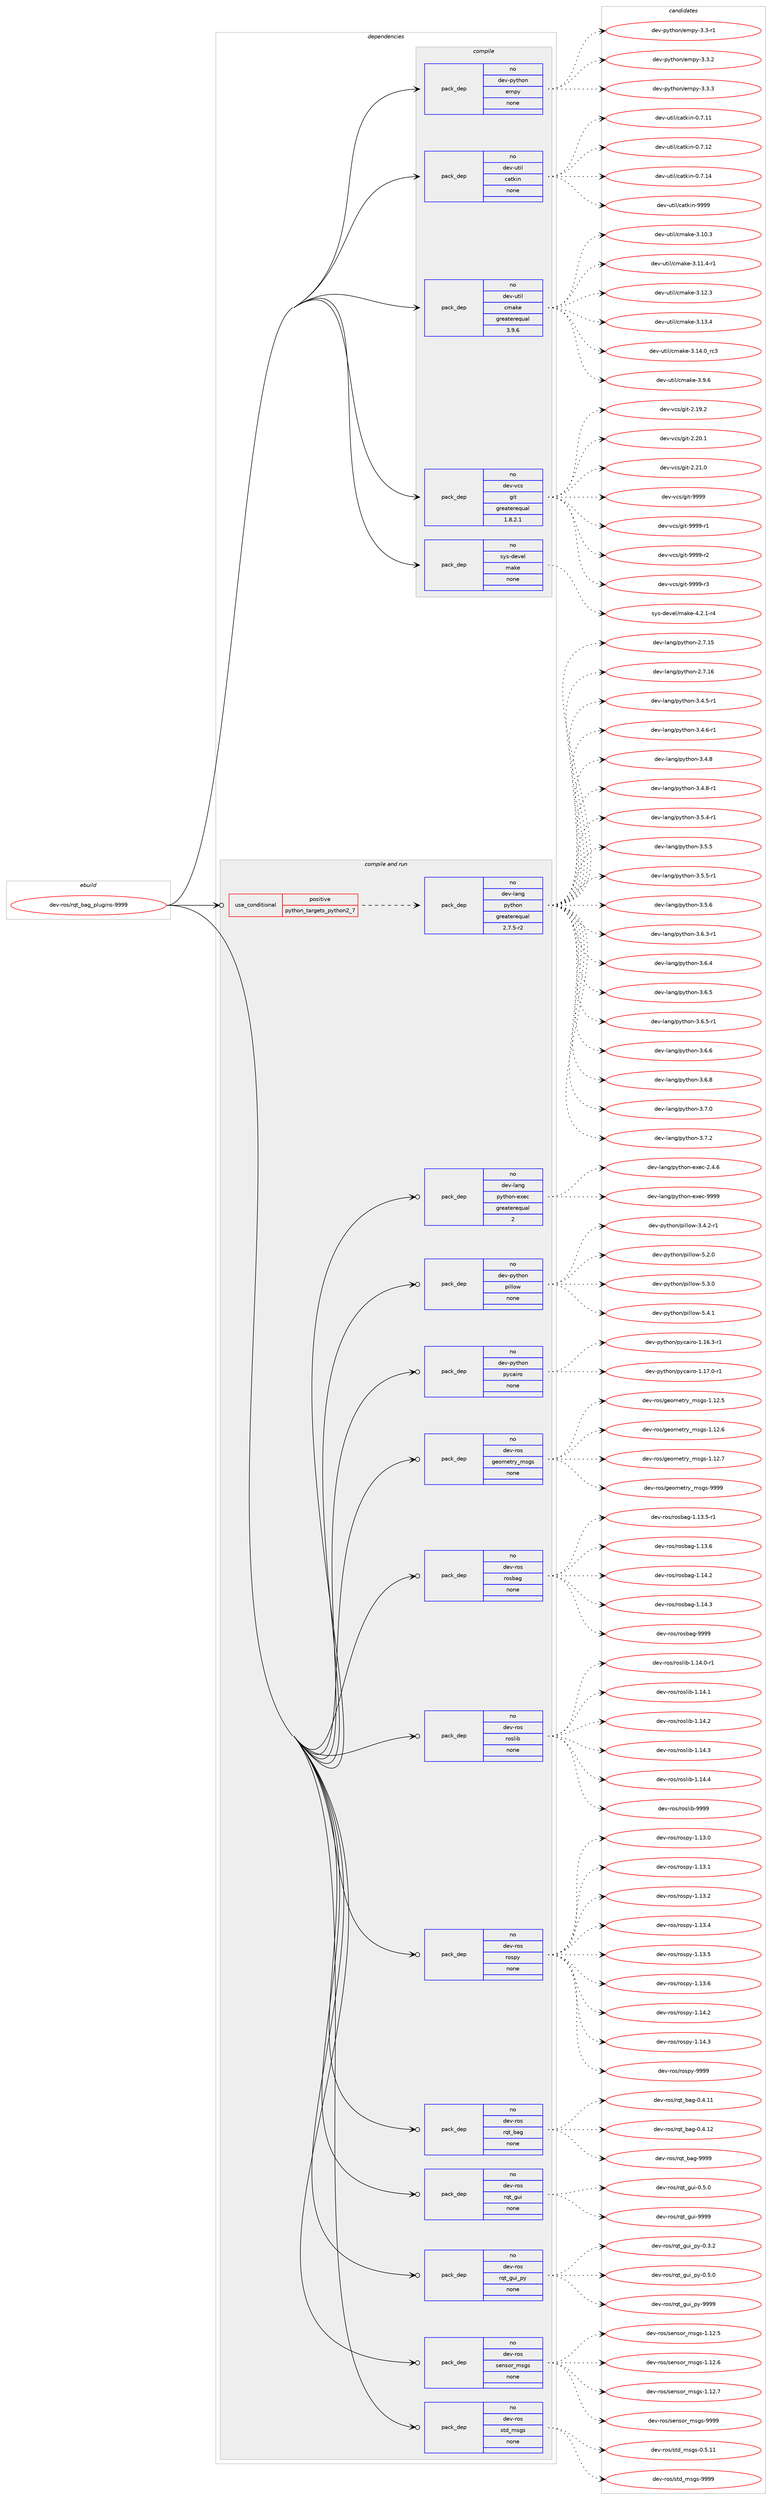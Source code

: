 digraph prolog {

# *************
# Graph options
# *************

newrank=true;
concentrate=true;
compound=true;
graph [rankdir=LR,fontname=Helvetica,fontsize=10,ranksep=1.5];#, ranksep=2.5, nodesep=0.2];
edge  [arrowhead=vee];
node  [fontname=Helvetica,fontsize=10];

# **********
# The ebuild
# **********

subgraph cluster_leftcol {
color=gray;
rank=same;
label=<<i>ebuild</i>>;
id [label="dev-ros/rqt_bag_plugins-9999", color=red, width=4, href="../dev-ros/rqt_bag_plugins-9999.svg"];
}

# ****************
# The dependencies
# ****************

subgraph cluster_midcol {
color=gray;
label=<<i>dependencies</i>>;
subgraph cluster_compile {
fillcolor="#eeeeee";
style=filled;
label=<<i>compile</i>>;
subgraph pack1055176 {
dependency1469039 [label=<<TABLE BORDER="0" CELLBORDER="1" CELLSPACING="0" CELLPADDING="4" WIDTH="220"><TR><TD ROWSPAN="6" CELLPADDING="30">pack_dep</TD></TR><TR><TD WIDTH="110">no</TD></TR><TR><TD>dev-python</TD></TR><TR><TD>empy</TD></TR><TR><TD>none</TD></TR><TR><TD></TD></TR></TABLE>>, shape=none, color=blue];
}
id:e -> dependency1469039:w [weight=20,style="solid",arrowhead="vee"];
subgraph pack1055177 {
dependency1469040 [label=<<TABLE BORDER="0" CELLBORDER="1" CELLSPACING="0" CELLPADDING="4" WIDTH="220"><TR><TD ROWSPAN="6" CELLPADDING="30">pack_dep</TD></TR><TR><TD WIDTH="110">no</TD></TR><TR><TD>dev-util</TD></TR><TR><TD>catkin</TD></TR><TR><TD>none</TD></TR><TR><TD></TD></TR></TABLE>>, shape=none, color=blue];
}
id:e -> dependency1469040:w [weight=20,style="solid",arrowhead="vee"];
subgraph pack1055178 {
dependency1469041 [label=<<TABLE BORDER="0" CELLBORDER="1" CELLSPACING="0" CELLPADDING="4" WIDTH="220"><TR><TD ROWSPAN="6" CELLPADDING="30">pack_dep</TD></TR><TR><TD WIDTH="110">no</TD></TR><TR><TD>dev-util</TD></TR><TR><TD>cmake</TD></TR><TR><TD>greaterequal</TD></TR><TR><TD>3.9.6</TD></TR></TABLE>>, shape=none, color=blue];
}
id:e -> dependency1469041:w [weight=20,style="solid",arrowhead="vee"];
subgraph pack1055179 {
dependency1469042 [label=<<TABLE BORDER="0" CELLBORDER="1" CELLSPACING="0" CELLPADDING="4" WIDTH="220"><TR><TD ROWSPAN="6" CELLPADDING="30">pack_dep</TD></TR><TR><TD WIDTH="110">no</TD></TR><TR><TD>dev-vcs</TD></TR><TR><TD>git</TD></TR><TR><TD>greaterequal</TD></TR><TR><TD>1.8.2.1</TD></TR></TABLE>>, shape=none, color=blue];
}
id:e -> dependency1469042:w [weight=20,style="solid",arrowhead="vee"];
subgraph pack1055180 {
dependency1469043 [label=<<TABLE BORDER="0" CELLBORDER="1" CELLSPACING="0" CELLPADDING="4" WIDTH="220"><TR><TD ROWSPAN="6" CELLPADDING="30">pack_dep</TD></TR><TR><TD WIDTH="110">no</TD></TR><TR><TD>sys-devel</TD></TR><TR><TD>make</TD></TR><TR><TD>none</TD></TR><TR><TD></TD></TR></TABLE>>, shape=none, color=blue];
}
id:e -> dependency1469043:w [weight=20,style="solid",arrowhead="vee"];
}
subgraph cluster_compileandrun {
fillcolor="#eeeeee";
style=filled;
label=<<i>compile and run</i>>;
subgraph cond390473 {
dependency1469044 [label=<<TABLE BORDER="0" CELLBORDER="1" CELLSPACING="0" CELLPADDING="4"><TR><TD ROWSPAN="3" CELLPADDING="10">use_conditional</TD></TR><TR><TD>positive</TD></TR><TR><TD>python_targets_python2_7</TD></TR></TABLE>>, shape=none, color=red];
subgraph pack1055181 {
dependency1469045 [label=<<TABLE BORDER="0" CELLBORDER="1" CELLSPACING="0" CELLPADDING="4" WIDTH="220"><TR><TD ROWSPAN="6" CELLPADDING="30">pack_dep</TD></TR><TR><TD WIDTH="110">no</TD></TR><TR><TD>dev-lang</TD></TR><TR><TD>python</TD></TR><TR><TD>greaterequal</TD></TR><TR><TD>2.7.5-r2</TD></TR></TABLE>>, shape=none, color=blue];
}
dependency1469044:e -> dependency1469045:w [weight=20,style="dashed",arrowhead="vee"];
}
id:e -> dependency1469044:w [weight=20,style="solid",arrowhead="odotvee"];
subgraph pack1055182 {
dependency1469046 [label=<<TABLE BORDER="0" CELLBORDER="1" CELLSPACING="0" CELLPADDING="4" WIDTH="220"><TR><TD ROWSPAN="6" CELLPADDING="30">pack_dep</TD></TR><TR><TD WIDTH="110">no</TD></TR><TR><TD>dev-lang</TD></TR><TR><TD>python-exec</TD></TR><TR><TD>greaterequal</TD></TR><TR><TD>2</TD></TR></TABLE>>, shape=none, color=blue];
}
id:e -> dependency1469046:w [weight=20,style="solid",arrowhead="odotvee"];
subgraph pack1055183 {
dependency1469047 [label=<<TABLE BORDER="0" CELLBORDER="1" CELLSPACING="0" CELLPADDING="4" WIDTH="220"><TR><TD ROWSPAN="6" CELLPADDING="30">pack_dep</TD></TR><TR><TD WIDTH="110">no</TD></TR><TR><TD>dev-python</TD></TR><TR><TD>pillow</TD></TR><TR><TD>none</TD></TR><TR><TD></TD></TR></TABLE>>, shape=none, color=blue];
}
id:e -> dependency1469047:w [weight=20,style="solid",arrowhead="odotvee"];
subgraph pack1055184 {
dependency1469048 [label=<<TABLE BORDER="0" CELLBORDER="1" CELLSPACING="0" CELLPADDING="4" WIDTH="220"><TR><TD ROWSPAN="6" CELLPADDING="30">pack_dep</TD></TR><TR><TD WIDTH="110">no</TD></TR><TR><TD>dev-python</TD></TR><TR><TD>pycairo</TD></TR><TR><TD>none</TD></TR><TR><TD></TD></TR></TABLE>>, shape=none, color=blue];
}
id:e -> dependency1469048:w [weight=20,style="solid",arrowhead="odotvee"];
subgraph pack1055185 {
dependency1469049 [label=<<TABLE BORDER="0" CELLBORDER="1" CELLSPACING="0" CELLPADDING="4" WIDTH="220"><TR><TD ROWSPAN="6" CELLPADDING="30">pack_dep</TD></TR><TR><TD WIDTH="110">no</TD></TR><TR><TD>dev-ros</TD></TR><TR><TD>geometry_msgs</TD></TR><TR><TD>none</TD></TR><TR><TD></TD></TR></TABLE>>, shape=none, color=blue];
}
id:e -> dependency1469049:w [weight=20,style="solid",arrowhead="odotvee"];
subgraph pack1055186 {
dependency1469050 [label=<<TABLE BORDER="0" CELLBORDER="1" CELLSPACING="0" CELLPADDING="4" WIDTH="220"><TR><TD ROWSPAN="6" CELLPADDING="30">pack_dep</TD></TR><TR><TD WIDTH="110">no</TD></TR><TR><TD>dev-ros</TD></TR><TR><TD>rosbag</TD></TR><TR><TD>none</TD></TR><TR><TD></TD></TR></TABLE>>, shape=none, color=blue];
}
id:e -> dependency1469050:w [weight=20,style="solid",arrowhead="odotvee"];
subgraph pack1055187 {
dependency1469051 [label=<<TABLE BORDER="0" CELLBORDER="1" CELLSPACING="0" CELLPADDING="4" WIDTH="220"><TR><TD ROWSPAN="6" CELLPADDING="30">pack_dep</TD></TR><TR><TD WIDTH="110">no</TD></TR><TR><TD>dev-ros</TD></TR><TR><TD>roslib</TD></TR><TR><TD>none</TD></TR><TR><TD></TD></TR></TABLE>>, shape=none, color=blue];
}
id:e -> dependency1469051:w [weight=20,style="solid",arrowhead="odotvee"];
subgraph pack1055188 {
dependency1469052 [label=<<TABLE BORDER="0" CELLBORDER="1" CELLSPACING="0" CELLPADDING="4" WIDTH="220"><TR><TD ROWSPAN="6" CELLPADDING="30">pack_dep</TD></TR><TR><TD WIDTH="110">no</TD></TR><TR><TD>dev-ros</TD></TR><TR><TD>rospy</TD></TR><TR><TD>none</TD></TR><TR><TD></TD></TR></TABLE>>, shape=none, color=blue];
}
id:e -> dependency1469052:w [weight=20,style="solid",arrowhead="odotvee"];
subgraph pack1055189 {
dependency1469053 [label=<<TABLE BORDER="0" CELLBORDER="1" CELLSPACING="0" CELLPADDING="4" WIDTH="220"><TR><TD ROWSPAN="6" CELLPADDING="30">pack_dep</TD></TR><TR><TD WIDTH="110">no</TD></TR><TR><TD>dev-ros</TD></TR><TR><TD>rqt_bag</TD></TR><TR><TD>none</TD></TR><TR><TD></TD></TR></TABLE>>, shape=none, color=blue];
}
id:e -> dependency1469053:w [weight=20,style="solid",arrowhead="odotvee"];
subgraph pack1055190 {
dependency1469054 [label=<<TABLE BORDER="0" CELLBORDER="1" CELLSPACING="0" CELLPADDING="4" WIDTH="220"><TR><TD ROWSPAN="6" CELLPADDING="30">pack_dep</TD></TR><TR><TD WIDTH="110">no</TD></TR><TR><TD>dev-ros</TD></TR><TR><TD>rqt_gui</TD></TR><TR><TD>none</TD></TR><TR><TD></TD></TR></TABLE>>, shape=none, color=blue];
}
id:e -> dependency1469054:w [weight=20,style="solid",arrowhead="odotvee"];
subgraph pack1055191 {
dependency1469055 [label=<<TABLE BORDER="0" CELLBORDER="1" CELLSPACING="0" CELLPADDING="4" WIDTH="220"><TR><TD ROWSPAN="6" CELLPADDING="30">pack_dep</TD></TR><TR><TD WIDTH="110">no</TD></TR><TR><TD>dev-ros</TD></TR><TR><TD>rqt_gui_py</TD></TR><TR><TD>none</TD></TR><TR><TD></TD></TR></TABLE>>, shape=none, color=blue];
}
id:e -> dependency1469055:w [weight=20,style="solid",arrowhead="odotvee"];
subgraph pack1055192 {
dependency1469056 [label=<<TABLE BORDER="0" CELLBORDER="1" CELLSPACING="0" CELLPADDING="4" WIDTH="220"><TR><TD ROWSPAN="6" CELLPADDING="30">pack_dep</TD></TR><TR><TD WIDTH="110">no</TD></TR><TR><TD>dev-ros</TD></TR><TR><TD>sensor_msgs</TD></TR><TR><TD>none</TD></TR><TR><TD></TD></TR></TABLE>>, shape=none, color=blue];
}
id:e -> dependency1469056:w [weight=20,style="solid",arrowhead="odotvee"];
subgraph pack1055193 {
dependency1469057 [label=<<TABLE BORDER="0" CELLBORDER="1" CELLSPACING="0" CELLPADDING="4" WIDTH="220"><TR><TD ROWSPAN="6" CELLPADDING="30">pack_dep</TD></TR><TR><TD WIDTH="110">no</TD></TR><TR><TD>dev-ros</TD></TR><TR><TD>std_msgs</TD></TR><TR><TD>none</TD></TR><TR><TD></TD></TR></TABLE>>, shape=none, color=blue];
}
id:e -> dependency1469057:w [weight=20,style="solid",arrowhead="odotvee"];
}
subgraph cluster_run {
fillcolor="#eeeeee";
style=filled;
label=<<i>run</i>>;
}
}

# **************
# The candidates
# **************

subgraph cluster_choices {
rank=same;
color=gray;
label=<<i>candidates</i>>;

subgraph choice1055176 {
color=black;
nodesep=1;
choice1001011184511212111610411111047101109112121455146514511449 [label="dev-python/empy-3.3-r1", color=red, width=4,href="../dev-python/empy-3.3-r1.svg"];
choice1001011184511212111610411111047101109112121455146514650 [label="dev-python/empy-3.3.2", color=red, width=4,href="../dev-python/empy-3.3.2.svg"];
choice1001011184511212111610411111047101109112121455146514651 [label="dev-python/empy-3.3.3", color=red, width=4,href="../dev-python/empy-3.3.3.svg"];
dependency1469039:e -> choice1001011184511212111610411111047101109112121455146514511449:w [style=dotted,weight="100"];
dependency1469039:e -> choice1001011184511212111610411111047101109112121455146514650:w [style=dotted,weight="100"];
dependency1469039:e -> choice1001011184511212111610411111047101109112121455146514651:w [style=dotted,weight="100"];
}
subgraph choice1055177 {
color=black;
nodesep=1;
choice1001011184511711610510847999711610710511045484655464949 [label="dev-util/catkin-0.7.11", color=red, width=4,href="../dev-util/catkin-0.7.11.svg"];
choice1001011184511711610510847999711610710511045484655464950 [label="dev-util/catkin-0.7.12", color=red, width=4,href="../dev-util/catkin-0.7.12.svg"];
choice1001011184511711610510847999711610710511045484655464952 [label="dev-util/catkin-0.7.14", color=red, width=4,href="../dev-util/catkin-0.7.14.svg"];
choice100101118451171161051084799971161071051104557575757 [label="dev-util/catkin-9999", color=red, width=4,href="../dev-util/catkin-9999.svg"];
dependency1469040:e -> choice1001011184511711610510847999711610710511045484655464949:w [style=dotted,weight="100"];
dependency1469040:e -> choice1001011184511711610510847999711610710511045484655464950:w [style=dotted,weight="100"];
dependency1469040:e -> choice1001011184511711610510847999711610710511045484655464952:w [style=dotted,weight="100"];
dependency1469040:e -> choice100101118451171161051084799971161071051104557575757:w [style=dotted,weight="100"];
}
subgraph choice1055178 {
color=black;
nodesep=1;
choice1001011184511711610510847991099710710145514649484651 [label="dev-util/cmake-3.10.3", color=red, width=4,href="../dev-util/cmake-3.10.3.svg"];
choice10010111845117116105108479910997107101455146494946524511449 [label="dev-util/cmake-3.11.4-r1", color=red, width=4,href="../dev-util/cmake-3.11.4-r1.svg"];
choice1001011184511711610510847991099710710145514649504651 [label="dev-util/cmake-3.12.3", color=red, width=4,href="../dev-util/cmake-3.12.3.svg"];
choice1001011184511711610510847991099710710145514649514652 [label="dev-util/cmake-3.13.4", color=red, width=4,href="../dev-util/cmake-3.13.4.svg"];
choice1001011184511711610510847991099710710145514649524648951149951 [label="dev-util/cmake-3.14.0_rc3", color=red, width=4,href="../dev-util/cmake-3.14.0_rc3.svg"];
choice10010111845117116105108479910997107101455146574654 [label="dev-util/cmake-3.9.6", color=red, width=4,href="../dev-util/cmake-3.9.6.svg"];
dependency1469041:e -> choice1001011184511711610510847991099710710145514649484651:w [style=dotted,weight="100"];
dependency1469041:e -> choice10010111845117116105108479910997107101455146494946524511449:w [style=dotted,weight="100"];
dependency1469041:e -> choice1001011184511711610510847991099710710145514649504651:w [style=dotted,weight="100"];
dependency1469041:e -> choice1001011184511711610510847991099710710145514649514652:w [style=dotted,weight="100"];
dependency1469041:e -> choice1001011184511711610510847991099710710145514649524648951149951:w [style=dotted,weight="100"];
dependency1469041:e -> choice10010111845117116105108479910997107101455146574654:w [style=dotted,weight="100"];
}
subgraph choice1055179 {
color=black;
nodesep=1;
choice10010111845118991154710310511645504649574650 [label="dev-vcs/git-2.19.2", color=red, width=4,href="../dev-vcs/git-2.19.2.svg"];
choice10010111845118991154710310511645504650484649 [label="dev-vcs/git-2.20.1", color=red, width=4,href="../dev-vcs/git-2.20.1.svg"];
choice10010111845118991154710310511645504650494648 [label="dev-vcs/git-2.21.0", color=red, width=4,href="../dev-vcs/git-2.21.0.svg"];
choice1001011184511899115471031051164557575757 [label="dev-vcs/git-9999", color=red, width=4,href="../dev-vcs/git-9999.svg"];
choice10010111845118991154710310511645575757574511449 [label="dev-vcs/git-9999-r1", color=red, width=4,href="../dev-vcs/git-9999-r1.svg"];
choice10010111845118991154710310511645575757574511450 [label="dev-vcs/git-9999-r2", color=red, width=4,href="../dev-vcs/git-9999-r2.svg"];
choice10010111845118991154710310511645575757574511451 [label="dev-vcs/git-9999-r3", color=red, width=4,href="../dev-vcs/git-9999-r3.svg"];
dependency1469042:e -> choice10010111845118991154710310511645504649574650:w [style=dotted,weight="100"];
dependency1469042:e -> choice10010111845118991154710310511645504650484649:w [style=dotted,weight="100"];
dependency1469042:e -> choice10010111845118991154710310511645504650494648:w [style=dotted,weight="100"];
dependency1469042:e -> choice1001011184511899115471031051164557575757:w [style=dotted,weight="100"];
dependency1469042:e -> choice10010111845118991154710310511645575757574511449:w [style=dotted,weight="100"];
dependency1469042:e -> choice10010111845118991154710310511645575757574511450:w [style=dotted,weight="100"];
dependency1469042:e -> choice10010111845118991154710310511645575757574511451:w [style=dotted,weight="100"];
}
subgraph choice1055180 {
color=black;
nodesep=1;
choice1151211154510010111810110847109971071014552465046494511452 [label="sys-devel/make-4.2.1-r4", color=red, width=4,href="../sys-devel/make-4.2.1-r4.svg"];
dependency1469043:e -> choice1151211154510010111810110847109971071014552465046494511452:w [style=dotted,weight="100"];
}
subgraph choice1055181 {
color=black;
nodesep=1;
choice10010111845108971101034711212111610411111045504655464953 [label="dev-lang/python-2.7.15", color=red, width=4,href="../dev-lang/python-2.7.15.svg"];
choice10010111845108971101034711212111610411111045504655464954 [label="dev-lang/python-2.7.16", color=red, width=4,href="../dev-lang/python-2.7.16.svg"];
choice1001011184510897110103471121211161041111104551465246534511449 [label="dev-lang/python-3.4.5-r1", color=red, width=4,href="../dev-lang/python-3.4.5-r1.svg"];
choice1001011184510897110103471121211161041111104551465246544511449 [label="dev-lang/python-3.4.6-r1", color=red, width=4,href="../dev-lang/python-3.4.6-r1.svg"];
choice100101118451089711010347112121116104111110455146524656 [label="dev-lang/python-3.4.8", color=red, width=4,href="../dev-lang/python-3.4.8.svg"];
choice1001011184510897110103471121211161041111104551465246564511449 [label="dev-lang/python-3.4.8-r1", color=red, width=4,href="../dev-lang/python-3.4.8-r1.svg"];
choice1001011184510897110103471121211161041111104551465346524511449 [label="dev-lang/python-3.5.4-r1", color=red, width=4,href="../dev-lang/python-3.5.4-r1.svg"];
choice100101118451089711010347112121116104111110455146534653 [label="dev-lang/python-3.5.5", color=red, width=4,href="../dev-lang/python-3.5.5.svg"];
choice1001011184510897110103471121211161041111104551465346534511449 [label="dev-lang/python-3.5.5-r1", color=red, width=4,href="../dev-lang/python-3.5.5-r1.svg"];
choice100101118451089711010347112121116104111110455146534654 [label="dev-lang/python-3.5.6", color=red, width=4,href="../dev-lang/python-3.5.6.svg"];
choice1001011184510897110103471121211161041111104551465446514511449 [label="dev-lang/python-3.6.3-r1", color=red, width=4,href="../dev-lang/python-3.6.3-r1.svg"];
choice100101118451089711010347112121116104111110455146544652 [label="dev-lang/python-3.6.4", color=red, width=4,href="../dev-lang/python-3.6.4.svg"];
choice100101118451089711010347112121116104111110455146544653 [label="dev-lang/python-3.6.5", color=red, width=4,href="../dev-lang/python-3.6.5.svg"];
choice1001011184510897110103471121211161041111104551465446534511449 [label="dev-lang/python-3.6.5-r1", color=red, width=4,href="../dev-lang/python-3.6.5-r1.svg"];
choice100101118451089711010347112121116104111110455146544654 [label="dev-lang/python-3.6.6", color=red, width=4,href="../dev-lang/python-3.6.6.svg"];
choice100101118451089711010347112121116104111110455146544656 [label="dev-lang/python-3.6.8", color=red, width=4,href="../dev-lang/python-3.6.8.svg"];
choice100101118451089711010347112121116104111110455146554648 [label="dev-lang/python-3.7.0", color=red, width=4,href="../dev-lang/python-3.7.0.svg"];
choice100101118451089711010347112121116104111110455146554650 [label="dev-lang/python-3.7.2", color=red, width=4,href="../dev-lang/python-3.7.2.svg"];
dependency1469045:e -> choice10010111845108971101034711212111610411111045504655464953:w [style=dotted,weight="100"];
dependency1469045:e -> choice10010111845108971101034711212111610411111045504655464954:w [style=dotted,weight="100"];
dependency1469045:e -> choice1001011184510897110103471121211161041111104551465246534511449:w [style=dotted,weight="100"];
dependency1469045:e -> choice1001011184510897110103471121211161041111104551465246544511449:w [style=dotted,weight="100"];
dependency1469045:e -> choice100101118451089711010347112121116104111110455146524656:w [style=dotted,weight="100"];
dependency1469045:e -> choice1001011184510897110103471121211161041111104551465246564511449:w [style=dotted,weight="100"];
dependency1469045:e -> choice1001011184510897110103471121211161041111104551465346524511449:w [style=dotted,weight="100"];
dependency1469045:e -> choice100101118451089711010347112121116104111110455146534653:w [style=dotted,weight="100"];
dependency1469045:e -> choice1001011184510897110103471121211161041111104551465346534511449:w [style=dotted,weight="100"];
dependency1469045:e -> choice100101118451089711010347112121116104111110455146534654:w [style=dotted,weight="100"];
dependency1469045:e -> choice1001011184510897110103471121211161041111104551465446514511449:w [style=dotted,weight="100"];
dependency1469045:e -> choice100101118451089711010347112121116104111110455146544652:w [style=dotted,weight="100"];
dependency1469045:e -> choice100101118451089711010347112121116104111110455146544653:w [style=dotted,weight="100"];
dependency1469045:e -> choice1001011184510897110103471121211161041111104551465446534511449:w [style=dotted,weight="100"];
dependency1469045:e -> choice100101118451089711010347112121116104111110455146544654:w [style=dotted,weight="100"];
dependency1469045:e -> choice100101118451089711010347112121116104111110455146544656:w [style=dotted,weight="100"];
dependency1469045:e -> choice100101118451089711010347112121116104111110455146554648:w [style=dotted,weight="100"];
dependency1469045:e -> choice100101118451089711010347112121116104111110455146554650:w [style=dotted,weight="100"];
}
subgraph choice1055182 {
color=black;
nodesep=1;
choice1001011184510897110103471121211161041111104510112010199455046524654 [label="dev-lang/python-exec-2.4.6", color=red, width=4,href="../dev-lang/python-exec-2.4.6.svg"];
choice10010111845108971101034711212111610411111045101120101994557575757 [label="dev-lang/python-exec-9999", color=red, width=4,href="../dev-lang/python-exec-9999.svg"];
dependency1469046:e -> choice1001011184510897110103471121211161041111104510112010199455046524654:w [style=dotted,weight="100"];
dependency1469046:e -> choice10010111845108971101034711212111610411111045101120101994557575757:w [style=dotted,weight="100"];
}
subgraph choice1055183 {
color=black;
nodesep=1;
choice10010111845112121116104111110471121051081081111194551465246504511449 [label="dev-python/pillow-3.4.2-r1", color=red, width=4,href="../dev-python/pillow-3.4.2-r1.svg"];
choice1001011184511212111610411111047112105108108111119455346504648 [label="dev-python/pillow-5.2.0", color=red, width=4,href="../dev-python/pillow-5.2.0.svg"];
choice1001011184511212111610411111047112105108108111119455346514648 [label="dev-python/pillow-5.3.0", color=red, width=4,href="../dev-python/pillow-5.3.0.svg"];
choice1001011184511212111610411111047112105108108111119455346524649 [label="dev-python/pillow-5.4.1", color=red, width=4,href="../dev-python/pillow-5.4.1.svg"];
dependency1469047:e -> choice10010111845112121116104111110471121051081081111194551465246504511449:w [style=dotted,weight="100"];
dependency1469047:e -> choice1001011184511212111610411111047112105108108111119455346504648:w [style=dotted,weight="100"];
dependency1469047:e -> choice1001011184511212111610411111047112105108108111119455346514648:w [style=dotted,weight="100"];
dependency1469047:e -> choice1001011184511212111610411111047112105108108111119455346524649:w [style=dotted,weight="100"];
}
subgraph choice1055184 {
color=black;
nodesep=1;
choice10010111845112121116104111110471121219997105114111454946495446514511449 [label="dev-python/pycairo-1.16.3-r1", color=red, width=4,href="../dev-python/pycairo-1.16.3-r1.svg"];
choice10010111845112121116104111110471121219997105114111454946495546484511449 [label="dev-python/pycairo-1.17.0-r1", color=red, width=4,href="../dev-python/pycairo-1.17.0-r1.svg"];
dependency1469048:e -> choice10010111845112121116104111110471121219997105114111454946495446514511449:w [style=dotted,weight="100"];
dependency1469048:e -> choice10010111845112121116104111110471121219997105114111454946495546484511449:w [style=dotted,weight="100"];
}
subgraph choice1055185 {
color=black;
nodesep=1;
choice10010111845114111115471031011111091011161141219510911510311545494649504653 [label="dev-ros/geometry_msgs-1.12.5", color=red, width=4,href="../dev-ros/geometry_msgs-1.12.5.svg"];
choice10010111845114111115471031011111091011161141219510911510311545494649504654 [label="dev-ros/geometry_msgs-1.12.6", color=red, width=4,href="../dev-ros/geometry_msgs-1.12.6.svg"];
choice10010111845114111115471031011111091011161141219510911510311545494649504655 [label="dev-ros/geometry_msgs-1.12.7", color=red, width=4,href="../dev-ros/geometry_msgs-1.12.7.svg"];
choice1001011184511411111547103101111109101116114121951091151031154557575757 [label="dev-ros/geometry_msgs-9999", color=red, width=4,href="../dev-ros/geometry_msgs-9999.svg"];
dependency1469049:e -> choice10010111845114111115471031011111091011161141219510911510311545494649504653:w [style=dotted,weight="100"];
dependency1469049:e -> choice10010111845114111115471031011111091011161141219510911510311545494649504654:w [style=dotted,weight="100"];
dependency1469049:e -> choice10010111845114111115471031011111091011161141219510911510311545494649504655:w [style=dotted,weight="100"];
dependency1469049:e -> choice1001011184511411111547103101111109101116114121951091151031154557575757:w [style=dotted,weight="100"];
}
subgraph choice1055186 {
color=black;
nodesep=1;
choice10010111845114111115471141111159897103454946495146534511449 [label="dev-ros/rosbag-1.13.5-r1", color=red, width=4,href="../dev-ros/rosbag-1.13.5-r1.svg"];
choice1001011184511411111547114111115989710345494649514654 [label="dev-ros/rosbag-1.13.6", color=red, width=4,href="../dev-ros/rosbag-1.13.6.svg"];
choice1001011184511411111547114111115989710345494649524650 [label="dev-ros/rosbag-1.14.2", color=red, width=4,href="../dev-ros/rosbag-1.14.2.svg"];
choice1001011184511411111547114111115989710345494649524651 [label="dev-ros/rosbag-1.14.3", color=red, width=4,href="../dev-ros/rosbag-1.14.3.svg"];
choice100101118451141111154711411111598971034557575757 [label="dev-ros/rosbag-9999", color=red, width=4,href="../dev-ros/rosbag-9999.svg"];
dependency1469050:e -> choice10010111845114111115471141111159897103454946495146534511449:w [style=dotted,weight="100"];
dependency1469050:e -> choice1001011184511411111547114111115989710345494649514654:w [style=dotted,weight="100"];
dependency1469050:e -> choice1001011184511411111547114111115989710345494649524650:w [style=dotted,weight="100"];
dependency1469050:e -> choice1001011184511411111547114111115989710345494649524651:w [style=dotted,weight="100"];
dependency1469050:e -> choice100101118451141111154711411111598971034557575757:w [style=dotted,weight="100"];
}
subgraph choice1055187 {
color=black;
nodesep=1;
choice100101118451141111154711411111510810598454946495246484511449 [label="dev-ros/roslib-1.14.0-r1", color=red, width=4,href="../dev-ros/roslib-1.14.0-r1.svg"];
choice10010111845114111115471141111151081059845494649524649 [label="dev-ros/roslib-1.14.1", color=red, width=4,href="../dev-ros/roslib-1.14.1.svg"];
choice10010111845114111115471141111151081059845494649524650 [label="dev-ros/roslib-1.14.2", color=red, width=4,href="../dev-ros/roslib-1.14.2.svg"];
choice10010111845114111115471141111151081059845494649524651 [label="dev-ros/roslib-1.14.3", color=red, width=4,href="../dev-ros/roslib-1.14.3.svg"];
choice10010111845114111115471141111151081059845494649524652 [label="dev-ros/roslib-1.14.4", color=red, width=4,href="../dev-ros/roslib-1.14.4.svg"];
choice1001011184511411111547114111115108105984557575757 [label="dev-ros/roslib-9999", color=red, width=4,href="../dev-ros/roslib-9999.svg"];
dependency1469051:e -> choice100101118451141111154711411111510810598454946495246484511449:w [style=dotted,weight="100"];
dependency1469051:e -> choice10010111845114111115471141111151081059845494649524649:w [style=dotted,weight="100"];
dependency1469051:e -> choice10010111845114111115471141111151081059845494649524650:w [style=dotted,weight="100"];
dependency1469051:e -> choice10010111845114111115471141111151081059845494649524651:w [style=dotted,weight="100"];
dependency1469051:e -> choice10010111845114111115471141111151081059845494649524652:w [style=dotted,weight="100"];
dependency1469051:e -> choice1001011184511411111547114111115108105984557575757:w [style=dotted,weight="100"];
}
subgraph choice1055188 {
color=black;
nodesep=1;
choice100101118451141111154711411111511212145494649514648 [label="dev-ros/rospy-1.13.0", color=red, width=4,href="../dev-ros/rospy-1.13.0.svg"];
choice100101118451141111154711411111511212145494649514649 [label="dev-ros/rospy-1.13.1", color=red, width=4,href="../dev-ros/rospy-1.13.1.svg"];
choice100101118451141111154711411111511212145494649514650 [label="dev-ros/rospy-1.13.2", color=red, width=4,href="../dev-ros/rospy-1.13.2.svg"];
choice100101118451141111154711411111511212145494649514652 [label="dev-ros/rospy-1.13.4", color=red, width=4,href="../dev-ros/rospy-1.13.4.svg"];
choice100101118451141111154711411111511212145494649514653 [label="dev-ros/rospy-1.13.5", color=red, width=4,href="../dev-ros/rospy-1.13.5.svg"];
choice100101118451141111154711411111511212145494649514654 [label="dev-ros/rospy-1.13.6", color=red, width=4,href="../dev-ros/rospy-1.13.6.svg"];
choice100101118451141111154711411111511212145494649524650 [label="dev-ros/rospy-1.14.2", color=red, width=4,href="../dev-ros/rospy-1.14.2.svg"];
choice100101118451141111154711411111511212145494649524651 [label="dev-ros/rospy-1.14.3", color=red, width=4,href="../dev-ros/rospy-1.14.3.svg"];
choice10010111845114111115471141111151121214557575757 [label="dev-ros/rospy-9999", color=red, width=4,href="../dev-ros/rospy-9999.svg"];
dependency1469052:e -> choice100101118451141111154711411111511212145494649514648:w [style=dotted,weight="100"];
dependency1469052:e -> choice100101118451141111154711411111511212145494649514649:w [style=dotted,weight="100"];
dependency1469052:e -> choice100101118451141111154711411111511212145494649514650:w [style=dotted,weight="100"];
dependency1469052:e -> choice100101118451141111154711411111511212145494649514652:w [style=dotted,weight="100"];
dependency1469052:e -> choice100101118451141111154711411111511212145494649514653:w [style=dotted,weight="100"];
dependency1469052:e -> choice100101118451141111154711411111511212145494649514654:w [style=dotted,weight="100"];
dependency1469052:e -> choice100101118451141111154711411111511212145494649524650:w [style=dotted,weight="100"];
dependency1469052:e -> choice100101118451141111154711411111511212145494649524651:w [style=dotted,weight="100"];
dependency1469052:e -> choice10010111845114111115471141111151121214557575757:w [style=dotted,weight="100"];
}
subgraph choice1055189 {
color=black;
nodesep=1;
choice100101118451141111154711411311695989710345484652464949 [label="dev-ros/rqt_bag-0.4.11", color=red, width=4,href="../dev-ros/rqt_bag-0.4.11.svg"];
choice100101118451141111154711411311695989710345484652464950 [label="dev-ros/rqt_bag-0.4.12", color=red, width=4,href="../dev-ros/rqt_bag-0.4.12.svg"];
choice10010111845114111115471141131169598971034557575757 [label="dev-ros/rqt_bag-9999", color=red, width=4,href="../dev-ros/rqt_bag-9999.svg"];
dependency1469053:e -> choice100101118451141111154711411311695989710345484652464949:w [style=dotted,weight="100"];
dependency1469053:e -> choice100101118451141111154711411311695989710345484652464950:w [style=dotted,weight="100"];
dependency1469053:e -> choice10010111845114111115471141131169598971034557575757:w [style=dotted,weight="100"];
}
subgraph choice1055190 {
color=black;
nodesep=1;
choice100101118451141111154711411311695103117105454846534648 [label="dev-ros/rqt_gui-0.5.0", color=red, width=4,href="../dev-ros/rqt_gui-0.5.0.svg"];
choice1001011184511411111547114113116951031171054557575757 [label="dev-ros/rqt_gui-9999", color=red, width=4,href="../dev-ros/rqt_gui-9999.svg"];
dependency1469054:e -> choice100101118451141111154711411311695103117105454846534648:w [style=dotted,weight="100"];
dependency1469054:e -> choice1001011184511411111547114113116951031171054557575757:w [style=dotted,weight="100"];
}
subgraph choice1055191 {
color=black;
nodesep=1;
choice10010111845114111115471141131169510311710595112121454846514650 [label="dev-ros/rqt_gui_py-0.3.2", color=red, width=4,href="../dev-ros/rqt_gui_py-0.3.2.svg"];
choice10010111845114111115471141131169510311710595112121454846534648 [label="dev-ros/rqt_gui_py-0.5.0", color=red, width=4,href="../dev-ros/rqt_gui_py-0.5.0.svg"];
choice100101118451141111154711411311695103117105951121214557575757 [label="dev-ros/rqt_gui_py-9999", color=red, width=4,href="../dev-ros/rqt_gui_py-9999.svg"];
dependency1469055:e -> choice10010111845114111115471141131169510311710595112121454846514650:w [style=dotted,weight="100"];
dependency1469055:e -> choice10010111845114111115471141131169510311710595112121454846534648:w [style=dotted,weight="100"];
dependency1469055:e -> choice100101118451141111154711411311695103117105951121214557575757:w [style=dotted,weight="100"];
}
subgraph choice1055192 {
color=black;
nodesep=1;
choice10010111845114111115471151011101151111149510911510311545494649504653 [label="dev-ros/sensor_msgs-1.12.5", color=red, width=4,href="../dev-ros/sensor_msgs-1.12.5.svg"];
choice10010111845114111115471151011101151111149510911510311545494649504654 [label="dev-ros/sensor_msgs-1.12.6", color=red, width=4,href="../dev-ros/sensor_msgs-1.12.6.svg"];
choice10010111845114111115471151011101151111149510911510311545494649504655 [label="dev-ros/sensor_msgs-1.12.7", color=red, width=4,href="../dev-ros/sensor_msgs-1.12.7.svg"];
choice1001011184511411111547115101110115111114951091151031154557575757 [label="dev-ros/sensor_msgs-9999", color=red, width=4,href="../dev-ros/sensor_msgs-9999.svg"];
dependency1469056:e -> choice10010111845114111115471151011101151111149510911510311545494649504653:w [style=dotted,weight="100"];
dependency1469056:e -> choice10010111845114111115471151011101151111149510911510311545494649504654:w [style=dotted,weight="100"];
dependency1469056:e -> choice10010111845114111115471151011101151111149510911510311545494649504655:w [style=dotted,weight="100"];
dependency1469056:e -> choice1001011184511411111547115101110115111114951091151031154557575757:w [style=dotted,weight="100"];
}
subgraph choice1055193 {
color=black;
nodesep=1;
choice10010111845114111115471151161009510911510311545484653464949 [label="dev-ros/std_msgs-0.5.11", color=red, width=4,href="../dev-ros/std_msgs-0.5.11.svg"];
choice1001011184511411111547115116100951091151031154557575757 [label="dev-ros/std_msgs-9999", color=red, width=4,href="../dev-ros/std_msgs-9999.svg"];
dependency1469057:e -> choice10010111845114111115471151161009510911510311545484653464949:w [style=dotted,weight="100"];
dependency1469057:e -> choice1001011184511411111547115116100951091151031154557575757:w [style=dotted,weight="100"];
}
}

}
